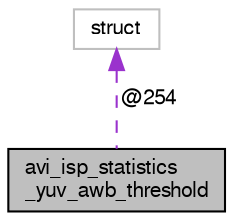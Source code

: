 digraph "avi_isp_statistics_yuv_awb_threshold"
{
  edge [fontname="FreeSans",fontsize="10",labelfontname="FreeSans",labelfontsize="10"];
  node [fontname="FreeSans",fontsize="10",shape=record];
  Node1 [label="avi_isp_statistics\l_yuv_awb_threshold",height=0.2,width=0.4,color="black", fillcolor="grey75", style="filled", fontcolor="black"];
  Node2 -> Node1 [dir="back",color="darkorchid3",fontsize="10",style="dashed",label=" @254" ,fontname="FreeSans"];
  Node2 [label="struct",height=0.2,width=0.4,color="grey75", fillcolor="white", style="filled"];
}
